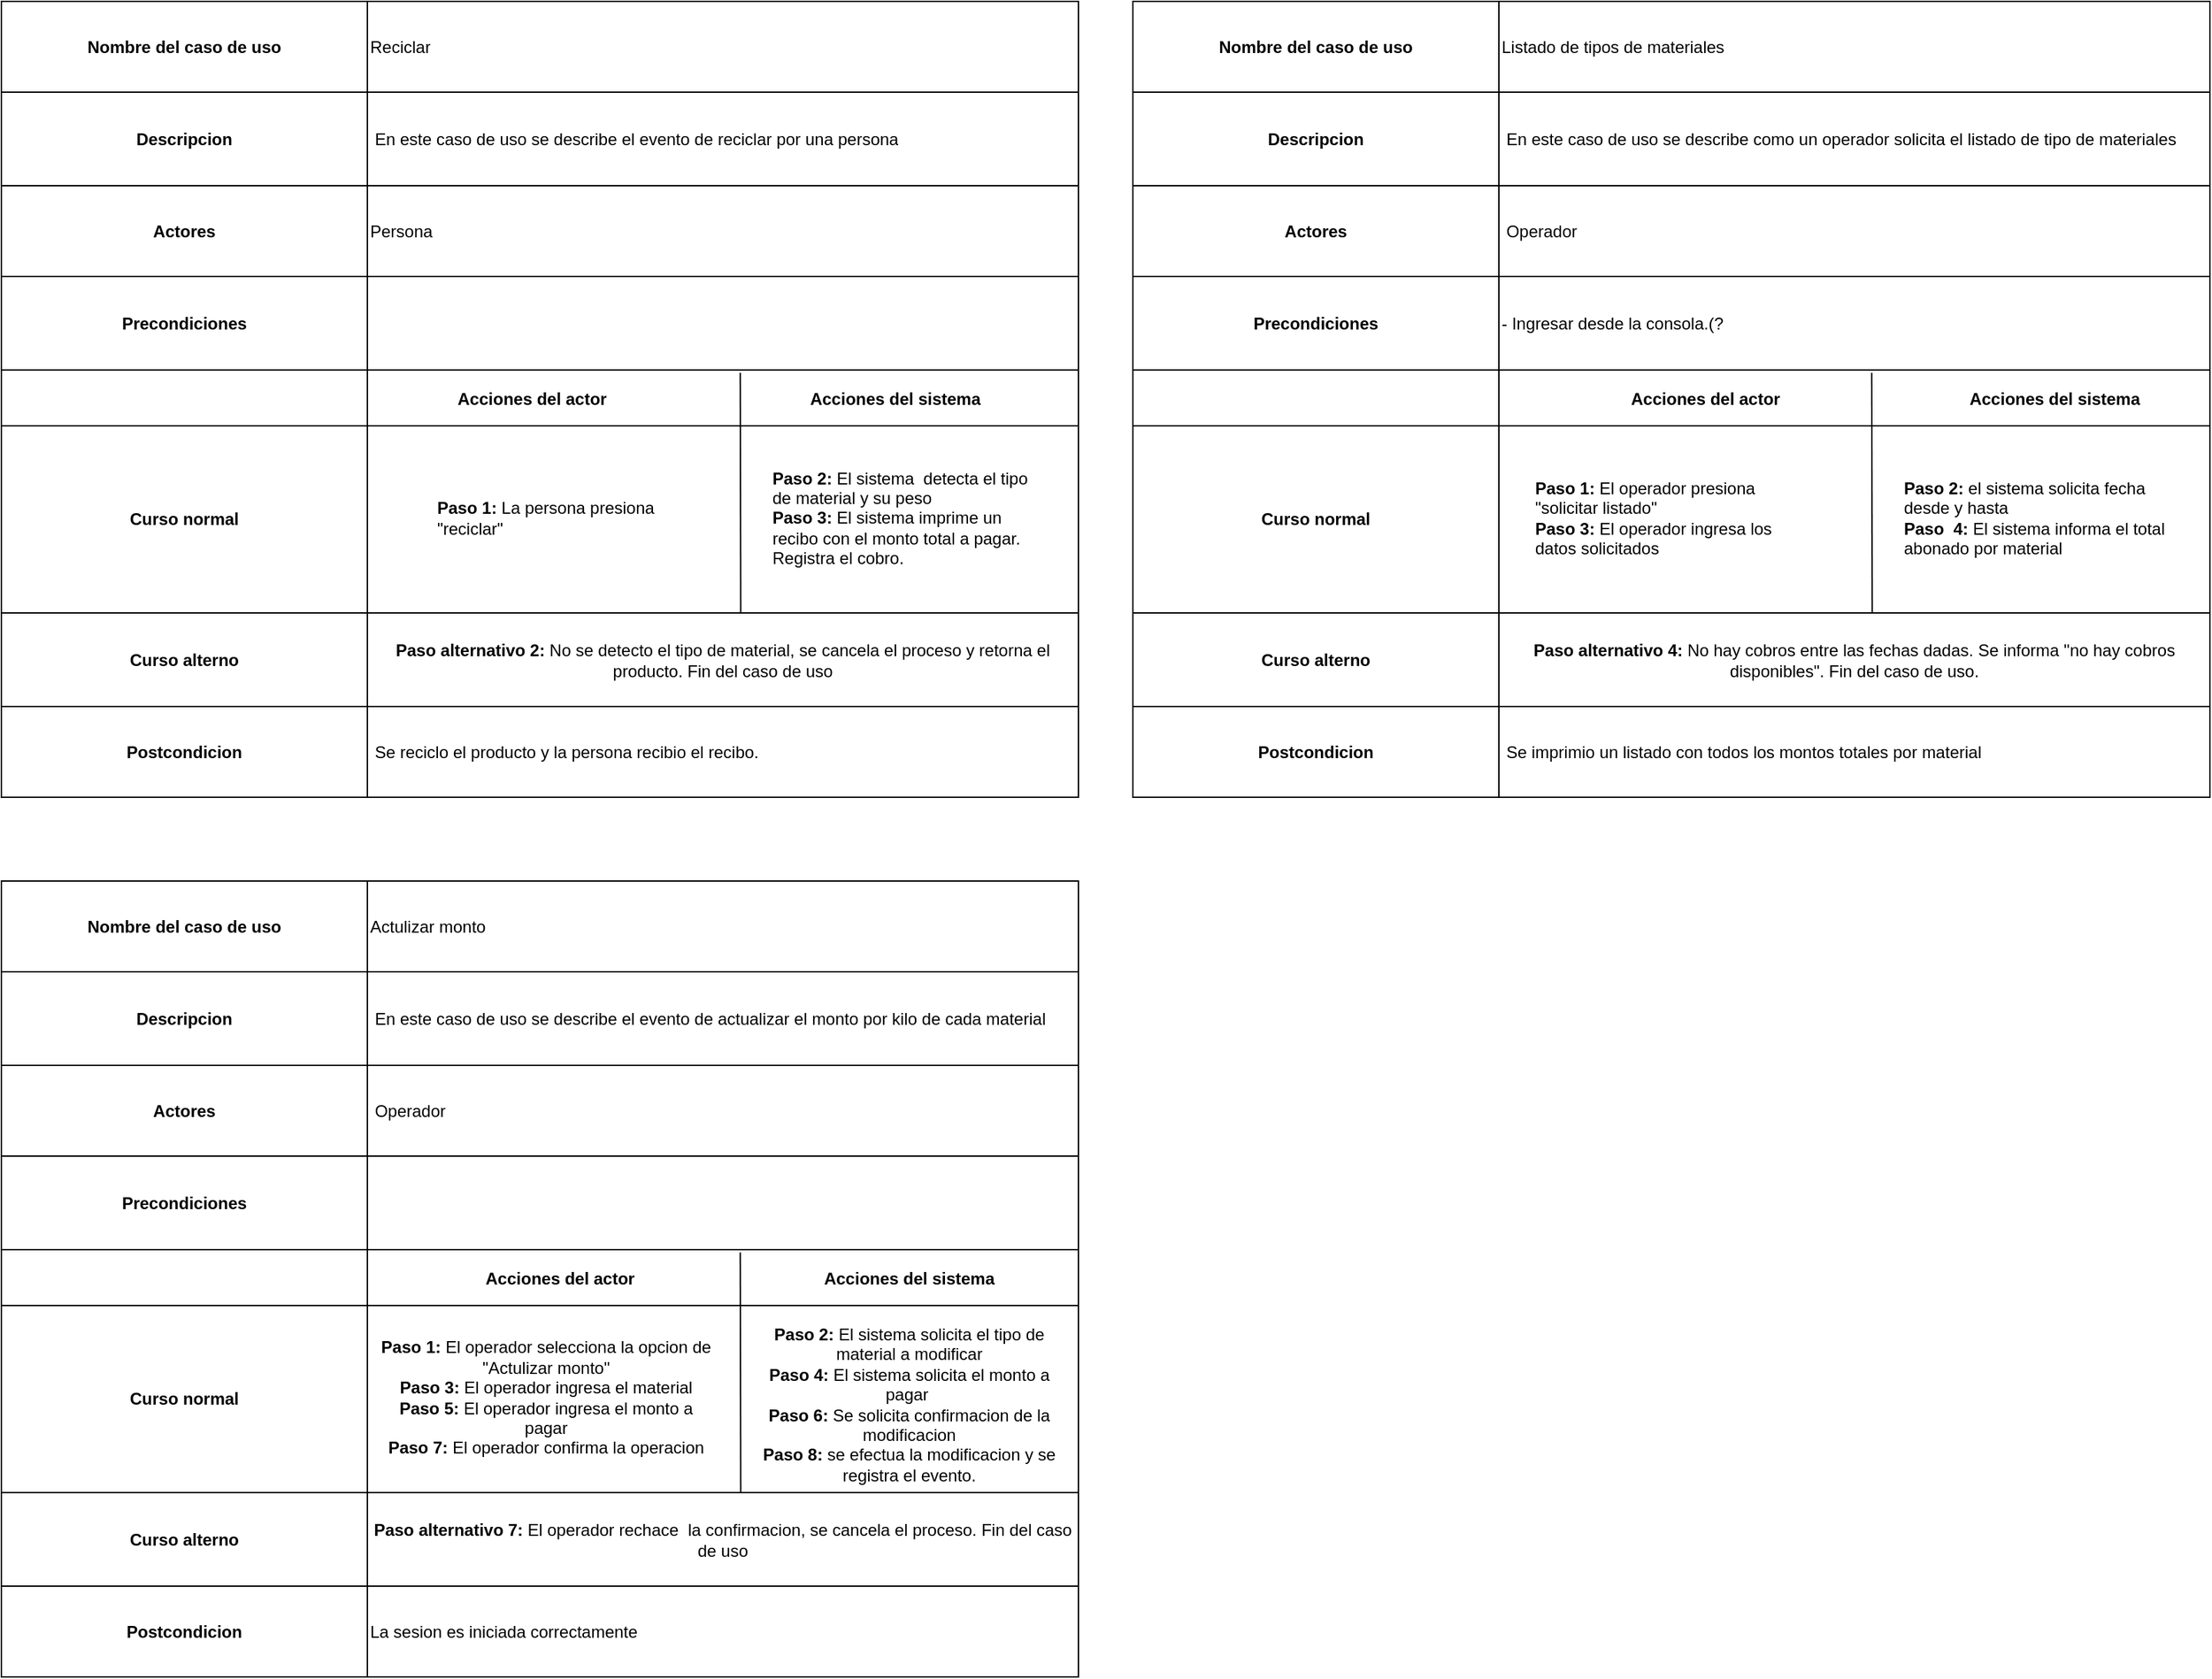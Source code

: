 <mxfile version="28.1.2">
  <diagram name="Página-1" id="no1e8261FgfCcPl2AASJ">
    <mxGraphModel dx="703" dy="843" grid="1" gridSize="10" guides="1" tooltips="1" connect="1" arrows="1" fold="1" page="1" pageScale="1" pageWidth="827" pageHeight="1169" math="0" shadow="0">
      <root>
        <mxCell id="0" />
        <mxCell id="1" parent="0" />
        <mxCell id="HcJoERhwLoZjCQP5ci3m-1" value="" style="shape=table;startSize=0;container=1;collapsible=0;childLayout=tableLayout;" parent="1" vertex="1">
          <mxGeometry x="160" y="290" width="771" height="570" as="geometry" />
        </mxCell>
        <mxCell id="HcJoERhwLoZjCQP5ci3m-2" value="" style="shape=tableRow;horizontal=0;startSize=0;swimlaneHead=0;swimlaneBody=0;strokeColor=inherit;top=0;left=0;bottom=0;right=0;collapsible=0;dropTarget=0;fillColor=none;points=[[0,0.5],[1,0.5]];portConstraint=eastwest;" parent="HcJoERhwLoZjCQP5ci3m-1" vertex="1">
          <mxGeometry width="771" height="65" as="geometry" />
        </mxCell>
        <mxCell id="HcJoERhwLoZjCQP5ci3m-3" value="&lt;b&gt;Nombre del caso de uso&lt;/b&gt;" style="shape=partialRectangle;html=1;whiteSpace=wrap;connectable=0;strokeColor=inherit;overflow=hidden;fillColor=none;top=0;left=0;bottom=0;right=0;pointerEvents=1;" parent="HcJoERhwLoZjCQP5ci3m-2" vertex="1">
          <mxGeometry width="262" height="65" as="geometry">
            <mxRectangle width="262" height="65" as="alternateBounds" />
          </mxGeometry>
        </mxCell>
        <mxCell id="HcJoERhwLoZjCQP5ci3m-4" value="Reciclar" style="shape=partialRectangle;html=1;whiteSpace=wrap;connectable=0;strokeColor=inherit;overflow=hidden;fillColor=none;top=0;left=0;bottom=0;right=0;pointerEvents=1;align=left;" parent="HcJoERhwLoZjCQP5ci3m-2" vertex="1">
          <mxGeometry x="262" width="509" height="65" as="geometry">
            <mxRectangle width="509" height="65" as="alternateBounds" />
          </mxGeometry>
        </mxCell>
        <mxCell id="HcJoERhwLoZjCQP5ci3m-5" value="" style="shape=tableRow;horizontal=0;startSize=0;swimlaneHead=0;swimlaneBody=0;strokeColor=inherit;top=0;left=0;bottom=0;right=0;collapsible=0;dropTarget=0;fillColor=none;points=[[0,0.5],[1,0.5]];portConstraint=eastwest;" parent="HcJoERhwLoZjCQP5ci3m-1" vertex="1">
          <mxGeometry y="65" width="771" height="67" as="geometry" />
        </mxCell>
        <mxCell id="HcJoERhwLoZjCQP5ci3m-6" value="&lt;b&gt;Descripcion&lt;/b&gt;" style="shape=partialRectangle;html=1;whiteSpace=wrap;connectable=0;strokeColor=inherit;overflow=hidden;fillColor=none;top=0;left=0;bottom=0;right=0;pointerEvents=1;" parent="HcJoERhwLoZjCQP5ci3m-5" vertex="1">
          <mxGeometry width="262" height="67" as="geometry">
            <mxRectangle width="262" height="67" as="alternateBounds" />
          </mxGeometry>
        </mxCell>
        <mxCell id="HcJoERhwLoZjCQP5ci3m-7" value="&amp;nbsp;En este caso de uso se describe el evento de reciclar por una persona" style="shape=partialRectangle;html=1;whiteSpace=wrap;connectable=0;strokeColor=inherit;overflow=hidden;fillColor=none;top=0;left=0;bottom=0;right=0;pointerEvents=1;align=left;" parent="HcJoERhwLoZjCQP5ci3m-5" vertex="1">
          <mxGeometry x="262" width="509" height="67" as="geometry">
            <mxRectangle width="509" height="67" as="alternateBounds" />
          </mxGeometry>
        </mxCell>
        <mxCell id="HcJoERhwLoZjCQP5ci3m-8" value="" style="shape=tableRow;horizontal=0;startSize=0;swimlaneHead=0;swimlaneBody=0;strokeColor=inherit;top=0;left=0;bottom=0;right=0;collapsible=0;dropTarget=0;fillColor=none;points=[[0,0.5],[1,0.5]];portConstraint=eastwest;" parent="HcJoERhwLoZjCQP5ci3m-1" vertex="1">
          <mxGeometry y="132" width="771" height="65" as="geometry" />
        </mxCell>
        <mxCell id="HcJoERhwLoZjCQP5ci3m-9" value="&lt;b&gt;Actores&lt;/b&gt;" style="shape=partialRectangle;html=1;whiteSpace=wrap;connectable=0;strokeColor=inherit;overflow=hidden;fillColor=none;top=0;left=0;bottom=0;right=0;pointerEvents=1;" parent="HcJoERhwLoZjCQP5ci3m-8" vertex="1">
          <mxGeometry width="262" height="65" as="geometry">
            <mxRectangle width="262" height="65" as="alternateBounds" />
          </mxGeometry>
        </mxCell>
        <mxCell id="HcJoERhwLoZjCQP5ci3m-10" value="Persona" style="shape=partialRectangle;html=1;whiteSpace=wrap;connectable=0;strokeColor=inherit;overflow=hidden;fillColor=none;top=0;left=0;bottom=0;right=0;pointerEvents=1;align=left;" parent="HcJoERhwLoZjCQP5ci3m-8" vertex="1">
          <mxGeometry x="262" width="509" height="65" as="geometry">
            <mxRectangle width="509" height="65" as="alternateBounds" />
          </mxGeometry>
        </mxCell>
        <mxCell id="HcJoERhwLoZjCQP5ci3m-11" value="" style="shape=tableRow;horizontal=0;startSize=0;swimlaneHead=0;swimlaneBody=0;strokeColor=inherit;top=0;left=0;bottom=0;right=0;collapsible=0;dropTarget=0;fillColor=none;points=[[0,0.5],[1,0.5]];portConstraint=eastwest;" parent="HcJoERhwLoZjCQP5ci3m-1" vertex="1">
          <mxGeometry y="197" width="771" height="67" as="geometry" />
        </mxCell>
        <mxCell id="HcJoERhwLoZjCQP5ci3m-12" value="&lt;b&gt;Precondiciones&lt;/b&gt;" style="shape=partialRectangle;html=1;whiteSpace=wrap;connectable=0;strokeColor=inherit;overflow=hidden;fillColor=none;top=0;left=0;bottom=0;right=0;pointerEvents=1;" parent="HcJoERhwLoZjCQP5ci3m-11" vertex="1">
          <mxGeometry width="262" height="67" as="geometry">
            <mxRectangle width="262" height="67" as="alternateBounds" />
          </mxGeometry>
        </mxCell>
        <mxCell id="HcJoERhwLoZjCQP5ci3m-13" value="" style="shape=partialRectangle;html=1;whiteSpace=wrap;connectable=0;strokeColor=inherit;overflow=hidden;fillColor=none;top=0;left=0;bottom=0;right=0;pointerEvents=1;align=left;" parent="HcJoERhwLoZjCQP5ci3m-11" vertex="1">
          <mxGeometry x="262" width="509" height="67" as="geometry">
            <mxRectangle width="509" height="67" as="alternateBounds" />
          </mxGeometry>
        </mxCell>
        <mxCell id="HcJoERhwLoZjCQP5ci3m-14" value="" style="shape=tableRow;horizontal=0;startSize=0;swimlaneHead=0;swimlaneBody=0;strokeColor=inherit;top=0;left=0;bottom=0;right=0;collapsible=0;dropTarget=0;fillColor=none;points=[[0,0.5],[1,0.5]];portConstraint=eastwest;" parent="HcJoERhwLoZjCQP5ci3m-1" vertex="1">
          <mxGeometry y="264" width="771" height="40" as="geometry" />
        </mxCell>
        <mxCell id="HcJoERhwLoZjCQP5ci3m-15" value="" style="shape=partialRectangle;html=1;whiteSpace=wrap;connectable=0;strokeColor=inherit;overflow=hidden;fillColor=none;top=0;left=0;bottom=0;right=0;pointerEvents=1;" parent="HcJoERhwLoZjCQP5ci3m-14" vertex="1">
          <mxGeometry width="262" height="40" as="geometry">
            <mxRectangle width="262" height="40" as="alternateBounds" />
          </mxGeometry>
        </mxCell>
        <mxCell id="HcJoERhwLoZjCQP5ci3m-16" value="" style="shape=partialRectangle;html=1;whiteSpace=wrap;connectable=0;strokeColor=inherit;overflow=hidden;fillColor=none;top=0;left=0;bottom=0;right=0;pointerEvents=1;" parent="HcJoERhwLoZjCQP5ci3m-14" vertex="1">
          <mxGeometry x="262" width="509" height="40" as="geometry">
            <mxRectangle width="509" height="40" as="alternateBounds" />
          </mxGeometry>
        </mxCell>
        <mxCell id="HcJoERhwLoZjCQP5ci3m-17" value="" style="endArrow=none;html=1;rounded=0;exitX=0.704;exitY=0.998;exitDx=0;exitDy=0;exitPerimeter=0;entryX=0.686;entryY=0.05;entryDx=0;entryDy=0;entryPerimeter=0;" parent="HcJoERhwLoZjCQP5ci3m-1" target="HcJoERhwLoZjCQP5ci3m-14" edge="1">
          <mxGeometry width="50" height="50" relative="1" as="geometry">
            <mxPoint x="529.254" y="438.002" as="sourcePoint" />
            <mxPoint x="520.002" y="306.27" as="targetPoint" />
          </mxGeometry>
        </mxCell>
        <mxCell id="HcJoERhwLoZjCQP5ci3m-18" value="" style="shape=tableRow;horizontal=0;startSize=0;swimlaneHead=0;swimlaneBody=0;strokeColor=inherit;top=0;left=0;bottom=0;right=0;collapsible=0;dropTarget=0;fillColor=none;points=[[0,0.5],[1,0.5]];portConstraint=eastwest;" parent="HcJoERhwLoZjCQP5ci3m-1" vertex="1">
          <mxGeometry y="304" width="771" height="134" as="geometry" />
        </mxCell>
        <mxCell id="HcJoERhwLoZjCQP5ci3m-19" value="&lt;b&gt;Curso normal&lt;/b&gt;" style="shape=partialRectangle;html=1;whiteSpace=wrap;connectable=0;strokeColor=inherit;overflow=hidden;fillColor=none;top=0;left=0;bottom=0;right=0;pointerEvents=1;" parent="HcJoERhwLoZjCQP5ci3m-18" vertex="1">
          <mxGeometry width="262" height="134" as="geometry">
            <mxRectangle width="262" height="134" as="alternateBounds" />
          </mxGeometry>
        </mxCell>
        <mxCell id="HcJoERhwLoZjCQP5ci3m-20" value="&lt;table&gt;&lt;tbody&gt;&lt;tr&gt;&lt;td&gt;&lt;br&gt;&lt;/td&gt;&lt;td&gt;&lt;br&gt;&lt;/td&gt;&lt;/tr&gt;&lt;/tbody&gt;&lt;/table&gt;" style="shape=partialRectangle;html=1;whiteSpace=wrap;connectable=0;strokeColor=inherit;overflow=hidden;fillColor=none;top=0;left=0;bottom=0;right=0;pointerEvents=1;" parent="HcJoERhwLoZjCQP5ci3m-18" vertex="1">
          <mxGeometry x="262" width="509" height="134" as="geometry">
            <mxRectangle width="509" height="134" as="alternateBounds" />
          </mxGeometry>
        </mxCell>
        <mxCell id="HcJoERhwLoZjCQP5ci3m-21" value="" style="shape=tableRow;horizontal=0;startSize=0;swimlaneHead=0;swimlaneBody=0;strokeColor=inherit;top=0;left=0;bottom=0;right=0;collapsible=0;dropTarget=0;fillColor=none;points=[[0,0.5],[1,0.5]];portConstraint=eastwest;" parent="HcJoERhwLoZjCQP5ci3m-1" vertex="1">
          <mxGeometry y="438" width="771" height="67" as="geometry" />
        </mxCell>
        <mxCell id="HcJoERhwLoZjCQP5ci3m-22" value="&lt;b&gt;Curso alterno&lt;/b&gt;" style="shape=partialRectangle;html=1;whiteSpace=wrap;connectable=0;strokeColor=inherit;overflow=hidden;fillColor=none;top=0;left=0;bottom=0;right=0;pointerEvents=1;" parent="HcJoERhwLoZjCQP5ci3m-21" vertex="1">
          <mxGeometry width="262" height="67" as="geometry">
            <mxRectangle width="262" height="67" as="alternateBounds" />
          </mxGeometry>
        </mxCell>
        <mxCell id="HcJoERhwLoZjCQP5ci3m-23" value="&lt;b&gt;Paso alternativo 2: &lt;/b&gt;No se detecto el tipo de material, se cancela el proceso y retorna el producto. Fin del caso de uso" style="shape=partialRectangle;html=1;whiteSpace=wrap;connectable=0;strokeColor=inherit;overflow=hidden;fillColor=none;top=0;left=0;bottom=0;right=0;pointerEvents=1;" parent="HcJoERhwLoZjCQP5ci3m-21" vertex="1">
          <mxGeometry x="262" width="509" height="67" as="geometry">
            <mxRectangle width="509" height="67" as="alternateBounds" />
          </mxGeometry>
        </mxCell>
        <mxCell id="HcJoERhwLoZjCQP5ci3m-24" value="" style="shape=tableRow;horizontal=0;startSize=0;swimlaneHead=0;swimlaneBody=0;strokeColor=inherit;top=0;left=0;bottom=0;right=0;collapsible=0;dropTarget=0;fillColor=none;points=[[0,0.5],[1,0.5]];portConstraint=eastwest;" parent="HcJoERhwLoZjCQP5ci3m-1" vertex="1">
          <mxGeometry y="505" width="771" height="65" as="geometry" />
        </mxCell>
        <mxCell id="HcJoERhwLoZjCQP5ci3m-25" value="&lt;b&gt;Postcondicion&lt;/b&gt;" style="shape=partialRectangle;html=1;whiteSpace=wrap;connectable=0;strokeColor=inherit;overflow=hidden;fillColor=none;top=0;left=0;bottom=0;right=0;pointerEvents=1;" parent="HcJoERhwLoZjCQP5ci3m-24" vertex="1">
          <mxGeometry width="262" height="65" as="geometry">
            <mxRectangle width="262" height="65" as="alternateBounds" />
          </mxGeometry>
        </mxCell>
        <mxCell id="HcJoERhwLoZjCQP5ci3m-26" value="&amp;nbsp;Se reciclo el producto y la persona recibio el recibo." style="shape=partialRectangle;html=1;whiteSpace=wrap;connectable=0;strokeColor=inherit;overflow=hidden;fillColor=none;top=0;left=0;bottom=0;right=0;pointerEvents=1;align=left;" parent="HcJoERhwLoZjCQP5ci3m-24" vertex="1">
          <mxGeometry x="262" width="509" height="65" as="geometry">
            <mxRectangle width="509" height="65" as="alternateBounds" />
          </mxGeometry>
        </mxCell>
        <mxCell id="HcJoERhwLoZjCQP5ci3m-27" value="&lt;b&gt;Acciones del actor&lt;/b&gt;" style="text;html=1;align=center;verticalAlign=middle;whiteSpace=wrap;rounded=0;movable=1;resizable=1;rotatable=1;deletable=1;editable=1;locked=0;connectable=1;" parent="1" vertex="1">
          <mxGeometry x="450" y="560" width="180" height="30" as="geometry" />
        </mxCell>
        <mxCell id="HcJoERhwLoZjCQP5ci3m-28" value="&lt;b&gt;Acciones del sistema&lt;/b&gt;" style="text;html=1;align=center;verticalAlign=middle;whiteSpace=wrap;rounded=0;movable=1;resizable=1;rotatable=1;deletable=1;editable=1;locked=0;connectable=1;" parent="1" vertex="1">
          <mxGeometry x="720" y="560" width="160" height="30" as="geometry" />
        </mxCell>
        <mxCell id="HcJoERhwLoZjCQP5ci3m-29" value="" style="shape=table;startSize=0;container=1;collapsible=0;childLayout=tableLayout;" parent="1" vertex="1">
          <mxGeometry x="160" y="920" width="771" height="570" as="geometry" />
        </mxCell>
        <mxCell id="HcJoERhwLoZjCQP5ci3m-30" value="" style="shape=tableRow;horizontal=0;startSize=0;swimlaneHead=0;swimlaneBody=0;strokeColor=inherit;top=0;left=0;bottom=0;right=0;collapsible=0;dropTarget=0;fillColor=none;points=[[0,0.5],[1,0.5]];portConstraint=eastwest;" parent="HcJoERhwLoZjCQP5ci3m-29" vertex="1">
          <mxGeometry width="771" height="65" as="geometry" />
        </mxCell>
        <mxCell id="HcJoERhwLoZjCQP5ci3m-31" value="&lt;b&gt;Nombre del caso de uso&lt;/b&gt;" style="shape=partialRectangle;html=1;whiteSpace=wrap;connectable=0;strokeColor=inherit;overflow=hidden;fillColor=none;top=0;left=0;bottom=0;right=0;pointerEvents=1;" parent="HcJoERhwLoZjCQP5ci3m-30" vertex="1">
          <mxGeometry width="262" height="65" as="geometry">
            <mxRectangle width="262" height="65" as="alternateBounds" />
          </mxGeometry>
        </mxCell>
        <mxCell id="HcJoERhwLoZjCQP5ci3m-32" value="Actulizar monto" style="shape=partialRectangle;html=1;whiteSpace=wrap;connectable=0;strokeColor=inherit;overflow=hidden;fillColor=none;top=0;left=0;bottom=0;right=0;pointerEvents=1;align=left;" parent="HcJoERhwLoZjCQP5ci3m-30" vertex="1">
          <mxGeometry x="262" width="509" height="65" as="geometry">
            <mxRectangle width="509" height="65" as="alternateBounds" />
          </mxGeometry>
        </mxCell>
        <mxCell id="HcJoERhwLoZjCQP5ci3m-33" value="" style="shape=tableRow;horizontal=0;startSize=0;swimlaneHead=0;swimlaneBody=0;strokeColor=inherit;top=0;left=0;bottom=0;right=0;collapsible=0;dropTarget=0;fillColor=none;points=[[0,0.5],[1,0.5]];portConstraint=eastwest;" parent="HcJoERhwLoZjCQP5ci3m-29" vertex="1">
          <mxGeometry y="65" width="771" height="67" as="geometry" />
        </mxCell>
        <mxCell id="HcJoERhwLoZjCQP5ci3m-34" value="&lt;b&gt;Descripcion&lt;/b&gt;" style="shape=partialRectangle;html=1;whiteSpace=wrap;connectable=0;strokeColor=inherit;overflow=hidden;fillColor=none;top=0;left=0;bottom=0;right=0;pointerEvents=1;" parent="HcJoERhwLoZjCQP5ci3m-33" vertex="1">
          <mxGeometry width="262" height="67" as="geometry">
            <mxRectangle width="262" height="67" as="alternateBounds" />
          </mxGeometry>
        </mxCell>
        <mxCell id="HcJoERhwLoZjCQP5ci3m-35" value="&amp;nbsp;En este caso de uso se describe el evento de actualizar el monto por kilo de cada material" style="shape=partialRectangle;html=1;whiteSpace=wrap;connectable=0;strokeColor=inherit;overflow=hidden;fillColor=none;top=0;left=0;bottom=0;right=0;pointerEvents=1;align=left;" parent="HcJoERhwLoZjCQP5ci3m-33" vertex="1">
          <mxGeometry x="262" width="509" height="67" as="geometry">
            <mxRectangle width="509" height="67" as="alternateBounds" />
          </mxGeometry>
        </mxCell>
        <mxCell id="HcJoERhwLoZjCQP5ci3m-36" value="" style="shape=tableRow;horizontal=0;startSize=0;swimlaneHead=0;swimlaneBody=0;strokeColor=inherit;top=0;left=0;bottom=0;right=0;collapsible=0;dropTarget=0;fillColor=none;points=[[0,0.5],[1,0.5]];portConstraint=eastwest;" parent="HcJoERhwLoZjCQP5ci3m-29" vertex="1">
          <mxGeometry y="132" width="771" height="65" as="geometry" />
        </mxCell>
        <mxCell id="HcJoERhwLoZjCQP5ci3m-37" value="&lt;b&gt;Actores&lt;/b&gt;" style="shape=partialRectangle;html=1;whiteSpace=wrap;connectable=0;strokeColor=inherit;overflow=hidden;fillColor=none;top=0;left=0;bottom=0;right=0;pointerEvents=1;" parent="HcJoERhwLoZjCQP5ci3m-36" vertex="1">
          <mxGeometry width="262" height="65" as="geometry">
            <mxRectangle width="262" height="65" as="alternateBounds" />
          </mxGeometry>
        </mxCell>
        <mxCell id="HcJoERhwLoZjCQP5ci3m-38" value="&amp;nbsp;Operador" style="shape=partialRectangle;html=1;whiteSpace=wrap;connectable=0;strokeColor=inherit;overflow=hidden;fillColor=none;top=0;left=0;bottom=0;right=0;pointerEvents=1;align=left;" parent="HcJoERhwLoZjCQP5ci3m-36" vertex="1">
          <mxGeometry x="262" width="509" height="65" as="geometry">
            <mxRectangle width="509" height="65" as="alternateBounds" />
          </mxGeometry>
        </mxCell>
        <mxCell id="HcJoERhwLoZjCQP5ci3m-39" value="" style="shape=tableRow;horizontal=0;startSize=0;swimlaneHead=0;swimlaneBody=0;strokeColor=inherit;top=0;left=0;bottom=0;right=0;collapsible=0;dropTarget=0;fillColor=none;points=[[0,0.5],[1,0.5]];portConstraint=eastwest;" parent="HcJoERhwLoZjCQP5ci3m-29" vertex="1">
          <mxGeometry y="197" width="771" height="67" as="geometry" />
        </mxCell>
        <mxCell id="HcJoERhwLoZjCQP5ci3m-40" value="&lt;b&gt;Precondiciones&lt;/b&gt;" style="shape=partialRectangle;html=1;whiteSpace=wrap;connectable=0;strokeColor=inherit;overflow=hidden;fillColor=none;top=0;left=0;bottom=0;right=0;pointerEvents=1;" parent="HcJoERhwLoZjCQP5ci3m-39" vertex="1">
          <mxGeometry width="262" height="67" as="geometry">
            <mxRectangle width="262" height="67" as="alternateBounds" />
          </mxGeometry>
        </mxCell>
        <mxCell id="HcJoERhwLoZjCQP5ci3m-41" value="" style="shape=partialRectangle;html=1;whiteSpace=wrap;connectable=0;strokeColor=inherit;overflow=hidden;fillColor=none;top=0;left=0;bottom=0;right=0;pointerEvents=1;align=left;" parent="HcJoERhwLoZjCQP5ci3m-39" vertex="1">
          <mxGeometry x="262" width="509" height="67" as="geometry">
            <mxRectangle width="509" height="67" as="alternateBounds" />
          </mxGeometry>
        </mxCell>
        <mxCell id="HcJoERhwLoZjCQP5ci3m-42" value="" style="shape=tableRow;horizontal=0;startSize=0;swimlaneHead=0;swimlaneBody=0;strokeColor=inherit;top=0;left=0;bottom=0;right=0;collapsible=0;dropTarget=0;fillColor=none;points=[[0,0.5],[1,0.5]];portConstraint=eastwest;" parent="HcJoERhwLoZjCQP5ci3m-29" vertex="1">
          <mxGeometry y="264" width="771" height="40" as="geometry" />
        </mxCell>
        <mxCell id="HcJoERhwLoZjCQP5ci3m-43" value="" style="shape=partialRectangle;html=1;whiteSpace=wrap;connectable=0;strokeColor=inherit;overflow=hidden;fillColor=none;top=0;left=0;bottom=0;right=0;pointerEvents=1;" parent="HcJoERhwLoZjCQP5ci3m-42" vertex="1">
          <mxGeometry width="262" height="40" as="geometry">
            <mxRectangle width="262" height="40" as="alternateBounds" />
          </mxGeometry>
        </mxCell>
        <mxCell id="HcJoERhwLoZjCQP5ci3m-44" value="" style="shape=partialRectangle;html=1;whiteSpace=wrap;connectable=0;strokeColor=inherit;overflow=hidden;fillColor=none;top=0;left=0;bottom=0;right=0;pointerEvents=1;" parent="HcJoERhwLoZjCQP5ci3m-42" vertex="1">
          <mxGeometry x="262" width="509" height="40" as="geometry">
            <mxRectangle width="509" height="40" as="alternateBounds" />
          </mxGeometry>
        </mxCell>
        <mxCell id="HcJoERhwLoZjCQP5ci3m-45" value="" style="endArrow=none;html=1;rounded=0;exitX=0.704;exitY=0.998;exitDx=0;exitDy=0;exitPerimeter=0;entryX=0.686;entryY=0.05;entryDx=0;entryDy=0;entryPerimeter=0;" parent="HcJoERhwLoZjCQP5ci3m-29" target="HcJoERhwLoZjCQP5ci3m-42" edge="1">
          <mxGeometry width="50" height="50" relative="1" as="geometry">
            <mxPoint x="529.254" y="438.002" as="sourcePoint" />
            <mxPoint x="520.002" y="306.27" as="targetPoint" />
          </mxGeometry>
        </mxCell>
        <mxCell id="HcJoERhwLoZjCQP5ci3m-46" value="" style="shape=tableRow;horizontal=0;startSize=0;swimlaneHead=0;swimlaneBody=0;strokeColor=inherit;top=0;left=0;bottom=0;right=0;collapsible=0;dropTarget=0;fillColor=none;points=[[0,0.5],[1,0.5]];portConstraint=eastwest;" parent="HcJoERhwLoZjCQP5ci3m-29" vertex="1">
          <mxGeometry y="304" width="771" height="134" as="geometry" />
        </mxCell>
        <mxCell id="HcJoERhwLoZjCQP5ci3m-47" value="&lt;b&gt;Curso normal&lt;/b&gt;" style="shape=partialRectangle;html=1;whiteSpace=wrap;connectable=0;strokeColor=inherit;overflow=hidden;fillColor=none;top=0;left=0;bottom=0;right=0;pointerEvents=1;" parent="HcJoERhwLoZjCQP5ci3m-46" vertex="1">
          <mxGeometry width="262" height="134" as="geometry">
            <mxRectangle width="262" height="134" as="alternateBounds" />
          </mxGeometry>
        </mxCell>
        <mxCell id="HcJoERhwLoZjCQP5ci3m-48" value="&lt;table&gt;&lt;tbody&gt;&lt;tr&gt;&lt;td&gt;&lt;br&gt;&lt;/td&gt;&lt;td&gt;&lt;br&gt;&lt;/td&gt;&lt;/tr&gt;&lt;/tbody&gt;&lt;/table&gt;" style="shape=partialRectangle;html=1;whiteSpace=wrap;connectable=0;strokeColor=inherit;overflow=hidden;fillColor=none;top=0;left=0;bottom=0;right=0;pointerEvents=1;" parent="HcJoERhwLoZjCQP5ci3m-46" vertex="1">
          <mxGeometry x="262" width="509" height="134" as="geometry">
            <mxRectangle width="509" height="134" as="alternateBounds" />
          </mxGeometry>
        </mxCell>
        <mxCell id="HcJoERhwLoZjCQP5ci3m-49" value="" style="shape=tableRow;horizontal=0;startSize=0;swimlaneHead=0;swimlaneBody=0;strokeColor=inherit;top=0;left=0;bottom=0;right=0;collapsible=0;dropTarget=0;fillColor=none;points=[[0,0.5],[1,0.5]];portConstraint=eastwest;" parent="HcJoERhwLoZjCQP5ci3m-29" vertex="1">
          <mxGeometry y="438" width="771" height="67" as="geometry" />
        </mxCell>
        <mxCell id="HcJoERhwLoZjCQP5ci3m-50" value="&lt;b&gt;Curso alterno&lt;/b&gt;" style="shape=partialRectangle;html=1;whiteSpace=wrap;connectable=0;strokeColor=inherit;overflow=hidden;fillColor=none;top=0;left=0;bottom=0;right=0;pointerEvents=1;" parent="HcJoERhwLoZjCQP5ci3m-49" vertex="1">
          <mxGeometry width="262" height="67" as="geometry">
            <mxRectangle width="262" height="67" as="alternateBounds" />
          </mxGeometry>
        </mxCell>
        <mxCell id="HcJoERhwLoZjCQP5ci3m-51" value="&lt;b&gt;Paso alternativo 7:&lt;/b&gt; El operador rechace&amp;nbsp; la confirmacion, se cancela el proceso. Fin del caso de uso" style="shape=partialRectangle;html=1;whiteSpace=wrap;connectable=0;strokeColor=inherit;overflow=hidden;fillColor=none;top=0;left=0;bottom=0;right=0;pointerEvents=1;" parent="HcJoERhwLoZjCQP5ci3m-49" vertex="1">
          <mxGeometry x="262" width="509" height="67" as="geometry">
            <mxRectangle width="509" height="67" as="alternateBounds" />
          </mxGeometry>
        </mxCell>
        <mxCell id="HcJoERhwLoZjCQP5ci3m-52" value="" style="shape=tableRow;horizontal=0;startSize=0;swimlaneHead=0;swimlaneBody=0;strokeColor=inherit;top=0;left=0;bottom=0;right=0;collapsible=0;dropTarget=0;fillColor=none;points=[[0,0.5],[1,0.5]];portConstraint=eastwest;" parent="HcJoERhwLoZjCQP5ci3m-29" vertex="1">
          <mxGeometry y="505" width="771" height="65" as="geometry" />
        </mxCell>
        <mxCell id="HcJoERhwLoZjCQP5ci3m-53" value="&lt;b&gt;Postcondicion&lt;/b&gt;" style="shape=partialRectangle;html=1;whiteSpace=wrap;connectable=0;strokeColor=inherit;overflow=hidden;fillColor=none;top=0;left=0;bottom=0;right=0;pointerEvents=1;" parent="HcJoERhwLoZjCQP5ci3m-52" vertex="1">
          <mxGeometry width="262" height="65" as="geometry">
            <mxRectangle width="262" height="65" as="alternateBounds" />
          </mxGeometry>
        </mxCell>
        <mxCell id="HcJoERhwLoZjCQP5ci3m-54" value="La sesion es iniciada correctamente" style="shape=partialRectangle;html=1;whiteSpace=wrap;connectable=0;strokeColor=inherit;overflow=hidden;fillColor=none;top=0;left=0;bottom=0;right=0;pointerEvents=1;align=left;" parent="HcJoERhwLoZjCQP5ci3m-52" vertex="1">
          <mxGeometry x="262" width="509" height="65" as="geometry">
            <mxRectangle width="509" height="65" as="alternateBounds" />
          </mxGeometry>
        </mxCell>
        <mxCell id="HcJoERhwLoZjCQP5ci3m-55" value="" style="shape=table;startSize=0;container=1;collapsible=0;childLayout=tableLayout;" parent="1" vertex="1">
          <mxGeometry x="970" y="290" width="771" height="570" as="geometry" />
        </mxCell>
        <mxCell id="HcJoERhwLoZjCQP5ci3m-56" value="" style="shape=tableRow;horizontal=0;startSize=0;swimlaneHead=0;swimlaneBody=0;strokeColor=inherit;top=0;left=0;bottom=0;right=0;collapsible=0;dropTarget=0;fillColor=none;points=[[0,0.5],[1,0.5]];portConstraint=eastwest;" parent="HcJoERhwLoZjCQP5ci3m-55" vertex="1">
          <mxGeometry width="771" height="65" as="geometry" />
        </mxCell>
        <mxCell id="HcJoERhwLoZjCQP5ci3m-57" value="&lt;b&gt;Nombre del caso de uso&lt;/b&gt;" style="shape=partialRectangle;html=1;whiteSpace=wrap;connectable=0;strokeColor=inherit;overflow=hidden;fillColor=none;top=0;left=0;bottom=0;right=0;pointerEvents=1;" parent="HcJoERhwLoZjCQP5ci3m-56" vertex="1">
          <mxGeometry width="262" height="65" as="geometry">
            <mxRectangle width="262" height="65" as="alternateBounds" />
          </mxGeometry>
        </mxCell>
        <mxCell id="HcJoERhwLoZjCQP5ci3m-58" value="Listado de tipos de materiales" style="shape=partialRectangle;html=1;whiteSpace=wrap;connectable=0;strokeColor=inherit;overflow=hidden;fillColor=none;top=0;left=0;bottom=0;right=0;pointerEvents=1;align=left;" parent="HcJoERhwLoZjCQP5ci3m-56" vertex="1">
          <mxGeometry x="262" width="509" height="65" as="geometry">
            <mxRectangle width="509" height="65" as="alternateBounds" />
          </mxGeometry>
        </mxCell>
        <mxCell id="HcJoERhwLoZjCQP5ci3m-59" value="" style="shape=tableRow;horizontal=0;startSize=0;swimlaneHead=0;swimlaneBody=0;strokeColor=inherit;top=0;left=0;bottom=0;right=0;collapsible=0;dropTarget=0;fillColor=none;points=[[0,0.5],[1,0.5]];portConstraint=eastwest;" parent="HcJoERhwLoZjCQP5ci3m-55" vertex="1">
          <mxGeometry y="65" width="771" height="67" as="geometry" />
        </mxCell>
        <mxCell id="HcJoERhwLoZjCQP5ci3m-60" value="&lt;b&gt;Descripcion&lt;/b&gt;" style="shape=partialRectangle;html=1;whiteSpace=wrap;connectable=0;strokeColor=inherit;overflow=hidden;fillColor=none;top=0;left=0;bottom=0;right=0;pointerEvents=1;" parent="HcJoERhwLoZjCQP5ci3m-59" vertex="1">
          <mxGeometry width="262" height="67" as="geometry">
            <mxRectangle width="262" height="67" as="alternateBounds" />
          </mxGeometry>
        </mxCell>
        <mxCell id="HcJoERhwLoZjCQP5ci3m-61" value="&amp;nbsp;En este caso de uso se describe como un operador solicita el listado de tipo de materiales&amp;nbsp;" style="shape=partialRectangle;html=1;whiteSpace=wrap;connectable=0;strokeColor=inherit;overflow=hidden;fillColor=none;top=0;left=0;bottom=0;right=0;pointerEvents=1;align=left;" parent="HcJoERhwLoZjCQP5ci3m-59" vertex="1">
          <mxGeometry x="262" width="509" height="67" as="geometry">
            <mxRectangle width="509" height="67" as="alternateBounds" />
          </mxGeometry>
        </mxCell>
        <mxCell id="HcJoERhwLoZjCQP5ci3m-62" value="" style="shape=tableRow;horizontal=0;startSize=0;swimlaneHead=0;swimlaneBody=0;strokeColor=inherit;top=0;left=0;bottom=0;right=0;collapsible=0;dropTarget=0;fillColor=none;points=[[0,0.5],[1,0.5]];portConstraint=eastwest;" parent="HcJoERhwLoZjCQP5ci3m-55" vertex="1">
          <mxGeometry y="132" width="771" height="65" as="geometry" />
        </mxCell>
        <mxCell id="HcJoERhwLoZjCQP5ci3m-63" value="&lt;b&gt;Actores&lt;/b&gt;" style="shape=partialRectangle;html=1;whiteSpace=wrap;connectable=0;strokeColor=inherit;overflow=hidden;fillColor=none;top=0;left=0;bottom=0;right=0;pointerEvents=1;" parent="HcJoERhwLoZjCQP5ci3m-62" vertex="1">
          <mxGeometry width="262" height="65" as="geometry">
            <mxRectangle width="262" height="65" as="alternateBounds" />
          </mxGeometry>
        </mxCell>
        <mxCell id="HcJoERhwLoZjCQP5ci3m-64" value="&amp;nbsp;Operador&lt;span style=&quot;white-space: pre;&quot;&gt;&#x9;&lt;/span&gt;" style="shape=partialRectangle;html=1;whiteSpace=wrap;connectable=0;strokeColor=inherit;overflow=hidden;fillColor=none;top=0;left=0;bottom=0;right=0;pointerEvents=1;align=left;" parent="HcJoERhwLoZjCQP5ci3m-62" vertex="1">
          <mxGeometry x="262" width="509" height="65" as="geometry">
            <mxRectangle width="509" height="65" as="alternateBounds" />
          </mxGeometry>
        </mxCell>
        <mxCell id="HcJoERhwLoZjCQP5ci3m-65" value="" style="shape=tableRow;horizontal=0;startSize=0;swimlaneHead=0;swimlaneBody=0;strokeColor=inherit;top=0;left=0;bottom=0;right=0;collapsible=0;dropTarget=0;fillColor=none;points=[[0,0.5],[1,0.5]];portConstraint=eastwest;" parent="HcJoERhwLoZjCQP5ci3m-55" vertex="1">
          <mxGeometry y="197" width="771" height="67" as="geometry" />
        </mxCell>
        <mxCell id="HcJoERhwLoZjCQP5ci3m-66" value="&lt;b&gt;Precondiciones&lt;/b&gt;" style="shape=partialRectangle;html=1;whiteSpace=wrap;connectable=0;strokeColor=inherit;overflow=hidden;fillColor=none;top=0;left=0;bottom=0;right=0;pointerEvents=1;" parent="HcJoERhwLoZjCQP5ci3m-65" vertex="1">
          <mxGeometry width="262" height="67" as="geometry">
            <mxRectangle width="262" height="67" as="alternateBounds" />
          </mxGeometry>
        </mxCell>
        <mxCell id="HcJoERhwLoZjCQP5ci3m-67" value="- Ingresar desde la consola.(?" style="shape=partialRectangle;html=1;whiteSpace=wrap;connectable=0;strokeColor=inherit;overflow=hidden;fillColor=none;top=0;left=0;bottom=0;right=0;pointerEvents=1;align=left;" parent="HcJoERhwLoZjCQP5ci3m-65" vertex="1">
          <mxGeometry x="262" width="509" height="67" as="geometry">
            <mxRectangle width="509" height="67" as="alternateBounds" />
          </mxGeometry>
        </mxCell>
        <mxCell id="HcJoERhwLoZjCQP5ci3m-68" value="" style="shape=tableRow;horizontal=0;startSize=0;swimlaneHead=0;swimlaneBody=0;strokeColor=inherit;top=0;left=0;bottom=0;right=0;collapsible=0;dropTarget=0;fillColor=none;points=[[0,0.5],[1,0.5]];portConstraint=eastwest;" parent="HcJoERhwLoZjCQP5ci3m-55" vertex="1">
          <mxGeometry y="264" width="771" height="40" as="geometry" />
        </mxCell>
        <mxCell id="HcJoERhwLoZjCQP5ci3m-69" value="" style="shape=partialRectangle;html=1;whiteSpace=wrap;connectable=0;strokeColor=inherit;overflow=hidden;fillColor=none;top=0;left=0;bottom=0;right=0;pointerEvents=1;" parent="HcJoERhwLoZjCQP5ci3m-68" vertex="1">
          <mxGeometry width="262" height="40" as="geometry">
            <mxRectangle width="262" height="40" as="alternateBounds" />
          </mxGeometry>
        </mxCell>
        <mxCell id="HcJoERhwLoZjCQP5ci3m-70" value="" style="shape=partialRectangle;html=1;whiteSpace=wrap;connectable=0;strokeColor=inherit;overflow=hidden;fillColor=none;top=0;left=0;bottom=0;right=0;pointerEvents=1;" parent="HcJoERhwLoZjCQP5ci3m-68" vertex="1">
          <mxGeometry x="262" width="509" height="40" as="geometry">
            <mxRectangle width="509" height="40" as="alternateBounds" />
          </mxGeometry>
        </mxCell>
        <mxCell id="HcJoERhwLoZjCQP5ci3m-71" value="" style="endArrow=none;html=1;rounded=0;exitX=0.704;exitY=0.998;exitDx=0;exitDy=0;exitPerimeter=0;entryX=0.686;entryY=0.05;entryDx=0;entryDy=0;entryPerimeter=0;" parent="HcJoERhwLoZjCQP5ci3m-55" target="HcJoERhwLoZjCQP5ci3m-68" edge="1">
          <mxGeometry width="50" height="50" relative="1" as="geometry">
            <mxPoint x="529.254" y="438.002" as="sourcePoint" />
            <mxPoint x="520.002" y="306.27" as="targetPoint" />
          </mxGeometry>
        </mxCell>
        <mxCell id="HcJoERhwLoZjCQP5ci3m-72" value="" style="shape=tableRow;horizontal=0;startSize=0;swimlaneHead=0;swimlaneBody=0;strokeColor=inherit;top=0;left=0;bottom=0;right=0;collapsible=0;dropTarget=0;fillColor=none;points=[[0,0.5],[1,0.5]];portConstraint=eastwest;" parent="HcJoERhwLoZjCQP5ci3m-55" vertex="1">
          <mxGeometry y="304" width="771" height="134" as="geometry" />
        </mxCell>
        <mxCell id="HcJoERhwLoZjCQP5ci3m-73" value="&lt;b&gt;Curso normal&lt;/b&gt;" style="shape=partialRectangle;html=1;whiteSpace=wrap;connectable=0;strokeColor=inherit;overflow=hidden;fillColor=none;top=0;left=0;bottom=0;right=0;pointerEvents=1;" parent="HcJoERhwLoZjCQP5ci3m-72" vertex="1">
          <mxGeometry width="262" height="134" as="geometry">
            <mxRectangle width="262" height="134" as="alternateBounds" />
          </mxGeometry>
        </mxCell>
        <mxCell id="HcJoERhwLoZjCQP5ci3m-74" value="&lt;table&gt;&lt;tbody&gt;&lt;tr&gt;&lt;td&gt;&lt;br&gt;&lt;/td&gt;&lt;td&gt;&lt;br&gt;&lt;/td&gt;&lt;/tr&gt;&lt;/tbody&gt;&lt;/table&gt;" style="shape=partialRectangle;html=1;whiteSpace=wrap;connectable=0;strokeColor=inherit;overflow=hidden;fillColor=none;top=0;left=0;bottom=0;right=0;pointerEvents=1;" parent="HcJoERhwLoZjCQP5ci3m-72" vertex="1">
          <mxGeometry x="262" width="509" height="134" as="geometry">
            <mxRectangle width="509" height="134" as="alternateBounds" />
          </mxGeometry>
        </mxCell>
        <mxCell id="HcJoERhwLoZjCQP5ci3m-75" value="" style="shape=tableRow;horizontal=0;startSize=0;swimlaneHead=0;swimlaneBody=0;strokeColor=inherit;top=0;left=0;bottom=0;right=0;collapsible=0;dropTarget=0;fillColor=none;points=[[0,0.5],[1,0.5]];portConstraint=eastwest;" parent="HcJoERhwLoZjCQP5ci3m-55" vertex="1">
          <mxGeometry y="438" width="771" height="67" as="geometry" />
        </mxCell>
        <mxCell id="HcJoERhwLoZjCQP5ci3m-76" value="&lt;b&gt;Curso alterno&lt;/b&gt;" style="shape=partialRectangle;html=1;whiteSpace=wrap;connectable=0;strokeColor=inherit;overflow=hidden;fillColor=none;top=0;left=0;bottom=0;right=0;pointerEvents=1;" parent="HcJoERhwLoZjCQP5ci3m-75" vertex="1">
          <mxGeometry width="262" height="67" as="geometry">
            <mxRectangle width="262" height="67" as="alternateBounds" />
          </mxGeometry>
        </mxCell>
        <mxCell id="HcJoERhwLoZjCQP5ci3m-77" value="&lt;b&gt;Paso alternativo 4: &lt;/b&gt;No hay cobros entre las fechas dadas. Se informa &quot;no hay cobros disponibles&quot;. Fin del caso de uso." style="shape=partialRectangle;html=1;whiteSpace=wrap;connectable=0;strokeColor=inherit;overflow=hidden;fillColor=none;top=0;left=0;bottom=0;right=0;pointerEvents=1;" parent="HcJoERhwLoZjCQP5ci3m-75" vertex="1">
          <mxGeometry x="262" width="509" height="67" as="geometry">
            <mxRectangle width="509" height="67" as="alternateBounds" />
          </mxGeometry>
        </mxCell>
        <mxCell id="HcJoERhwLoZjCQP5ci3m-78" value="" style="shape=tableRow;horizontal=0;startSize=0;swimlaneHead=0;swimlaneBody=0;strokeColor=inherit;top=0;left=0;bottom=0;right=0;collapsible=0;dropTarget=0;fillColor=none;points=[[0,0.5],[1,0.5]];portConstraint=eastwest;" parent="HcJoERhwLoZjCQP5ci3m-55" vertex="1">
          <mxGeometry y="505" width="771" height="65" as="geometry" />
        </mxCell>
        <mxCell id="HcJoERhwLoZjCQP5ci3m-79" value="&lt;b&gt;Postcondicion&lt;/b&gt;" style="shape=partialRectangle;html=1;whiteSpace=wrap;connectable=0;strokeColor=inherit;overflow=hidden;fillColor=none;top=0;left=0;bottom=0;right=0;pointerEvents=1;" parent="HcJoERhwLoZjCQP5ci3m-78" vertex="1">
          <mxGeometry width="262" height="65" as="geometry">
            <mxRectangle width="262" height="65" as="alternateBounds" />
          </mxGeometry>
        </mxCell>
        <mxCell id="HcJoERhwLoZjCQP5ci3m-80" value="&amp;nbsp;Se imprimio un listado con todos los montos totales por material" style="shape=partialRectangle;html=1;whiteSpace=wrap;connectable=0;strokeColor=inherit;overflow=hidden;fillColor=none;top=0;left=0;bottom=0;right=0;pointerEvents=1;align=left;" parent="HcJoERhwLoZjCQP5ci3m-78" vertex="1">
          <mxGeometry x="262" width="509" height="65" as="geometry">
            <mxRectangle width="509" height="65" as="alternateBounds" />
          </mxGeometry>
        </mxCell>
        <mxCell id="HcJoERhwLoZjCQP5ci3m-81" value="&lt;b&gt;Acciones del actor&lt;/b&gt;" style="text;html=1;align=center;verticalAlign=middle;whiteSpace=wrap;rounded=0;movable=1;resizable=1;rotatable=1;deletable=1;editable=1;locked=0;connectable=1;" parent="1" vertex="1">
          <mxGeometry x="1290" y="560" width="180" height="30" as="geometry" />
        </mxCell>
        <mxCell id="HcJoERhwLoZjCQP5ci3m-82" value="&lt;b&gt;Acciones del sistema&lt;/b&gt;" style="text;html=1;align=center;verticalAlign=middle;whiteSpace=wrap;rounded=0;movable=1;resizable=1;rotatable=1;deletable=1;editable=1;locked=0;connectable=1;" parent="1" vertex="1">
          <mxGeometry x="1550" y="560" width="160" height="30" as="geometry" />
        </mxCell>
        <mxCell id="HcJoERhwLoZjCQP5ci3m-83" value="&lt;b&gt;Acciones del sistema&lt;/b&gt;" style="text;html=1;align=center;verticalAlign=middle;whiteSpace=wrap;rounded=0;movable=1;resizable=1;rotatable=1;deletable=1;editable=1;locked=0;connectable=1;" parent="1" vertex="1">
          <mxGeometry x="730" y="1190" width="160" height="30" as="geometry" />
        </mxCell>
        <mxCell id="HcJoERhwLoZjCQP5ci3m-84" value="&lt;b&gt;Acciones del actor&lt;/b&gt;" style="text;html=1;align=center;verticalAlign=middle;whiteSpace=wrap;rounded=0;movable=1;resizable=1;rotatable=1;deletable=1;editable=1;locked=0;connectable=1;" parent="1" vertex="1">
          <mxGeometry x="470" y="1190" width="180" height="30" as="geometry" />
        </mxCell>
        <mxCell id="TnyzwVsYFS71F431wSa4-1" value="&lt;b&gt;Paso 1:&lt;/b&gt; La persona presiona &quot;reciclar&quot;" style="text;html=1;align=left;verticalAlign=middle;whiteSpace=wrap;rounded=0;" vertex="1" parent="1">
          <mxGeometry x="470" y="610" width="200" height="100" as="geometry" />
        </mxCell>
        <mxCell id="TnyzwVsYFS71F431wSa4-2" value="&lt;b&gt;Paso 2:&lt;/b&gt; El sistema&amp;nbsp; detecta el tipo de material y su peso&lt;div&gt;&lt;b&gt;Paso 3: &lt;/b&gt;El sistema imprime un recibo con el monto total a pagar. Registra el cobro.&lt;/div&gt;" style="text;html=1;align=left;verticalAlign=middle;whiteSpace=wrap;rounded=0;" vertex="1" parent="1">
          <mxGeometry x="710" y="610" width="200" height="100" as="geometry" />
        </mxCell>
        <mxCell id="TnyzwVsYFS71F431wSa4-3" value="&lt;b&gt;Paso 1: &lt;/b&gt;El operador presiona &quot;solicitar listado&quot;&amp;nbsp;&lt;br&gt;&lt;b&gt;Paso 3: &lt;/b&gt;El operador ingresa los datos solicitados" style="text;html=1;align=left;verticalAlign=middle;whiteSpace=wrap;rounded=0;" vertex="1" parent="1">
          <mxGeometry x="1255.5" y="610" width="200" height="100" as="geometry" />
        </mxCell>
        <mxCell id="TnyzwVsYFS71F431wSa4-4" value="&lt;b&gt;Paso 2: &lt;/b&gt;el sistema solicita fecha desde y hasta&lt;div&gt;&lt;b&gt;Paso&amp;nbsp; 4: &lt;/b&gt;El sistema informa el total abonado por material&lt;/div&gt;" style="text;html=1;align=left;verticalAlign=middle;whiteSpace=wrap;rounded=0;" vertex="1" parent="1">
          <mxGeometry x="1520" y="610" width="200" height="100" as="geometry" />
        </mxCell>
        <mxCell id="TnyzwVsYFS71F431wSa4-5" value="&lt;b&gt;Paso 1: &lt;/b&gt;El operador selecciona la opcion de &quot;Actulizar monto&quot;&lt;div&gt;&lt;b&gt;Paso 3:&lt;/b&gt; El operador ingresa el material&lt;br&gt;&lt;b&gt;Paso 5:&lt;/b&gt; El operador ingresa el monto a pagar&lt;/div&gt;&lt;div&gt;&lt;b&gt;Paso 7:&lt;/b&gt; El operador confirma la operacion&lt;/div&gt;" style="text;html=1;align=center;verticalAlign=middle;whiteSpace=wrap;rounded=0;" vertex="1" parent="1">
          <mxGeometry x="430" y="1230" width="240" height="120" as="geometry" />
        </mxCell>
        <mxCell id="TnyzwVsYFS71F431wSa4-33" value="&lt;b&gt;Paso 2: &lt;/b&gt;El sistema solicita el tipo de material a modificar&lt;div&gt;&lt;b&gt;Paso 4: &lt;/b&gt;El sistema solicita el monto a pagar&amp;nbsp;&lt;/div&gt;&lt;div&gt;&lt;b&gt;Paso 6: &lt;/b&gt;Se solicita confirmacion de la modificacion&lt;/div&gt;&lt;div&gt;&lt;b&gt;Paso 8:&lt;/b&gt; se efectua la modificacion y se registra el evento.&lt;/div&gt;" style="text;html=1;align=center;verticalAlign=middle;whiteSpace=wrap;rounded=0;" vertex="1" parent="1">
          <mxGeometry x="700" y="1240" width="220" height="110" as="geometry" />
        </mxCell>
      </root>
    </mxGraphModel>
  </diagram>
</mxfile>
